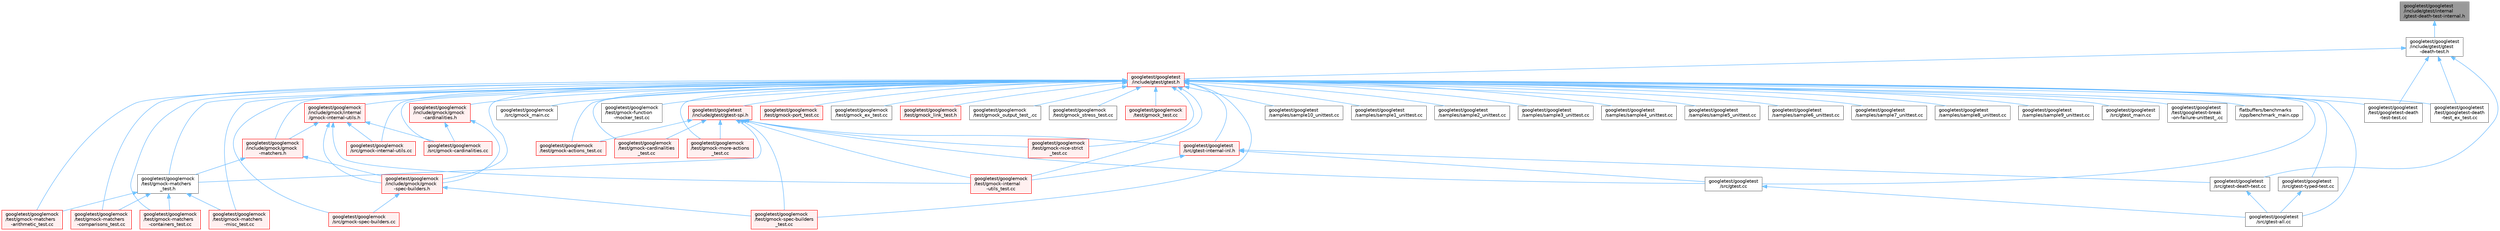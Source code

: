 digraph "googletest/googletest/include/gtest/internal/gtest-death-test-internal.h"
{
 // LATEX_PDF_SIZE
  bgcolor="transparent";
  edge [fontname=Helvetica,fontsize=10,labelfontname=Helvetica,labelfontsize=10];
  node [fontname=Helvetica,fontsize=10,shape=box,height=0.2,width=0.4];
  Node1 [id="Node000001",label="googletest/googletest\l/include/gtest/internal\l/gtest-death-test-internal.h",height=0.2,width=0.4,color="gray40", fillcolor="grey60", style="filled", fontcolor="black",tooltip=" "];
  Node1 -> Node2 [id="edge82_Node000001_Node000002",dir="back",color="steelblue1",style="solid",tooltip=" "];
  Node2 [id="Node000002",label="googletest/googletest\l/include/gtest/gtest\l-death-test.h",height=0.2,width=0.4,color="grey40", fillcolor="white", style="filled",URL="$gtest-death-test_8h.html",tooltip=" "];
  Node2 -> Node3 [id="edge83_Node000002_Node000003",dir="back",color="steelblue1",style="solid",tooltip=" "];
  Node3 [id="Node000003",label="googletest/googletest\l/include/gtest/gtest.h",height=0.2,width=0.4,color="red", fillcolor="#FFF0F0", style="filled",URL="$gtest_8h.html",tooltip=" "];
  Node3 -> Node4 [id="edge84_Node000003_Node000004",dir="back",color="steelblue1",style="solid",tooltip=" "];
  Node4 [id="Node000004",label="flatbuffers/benchmarks\l/cpp/benchmark_main.cpp",height=0.2,width=0.4,color="grey40", fillcolor="white", style="filled",URL="$benchmark__main_8cpp.html",tooltip=" "];
  Node3 -> Node5 [id="edge85_Node000003_Node000005",dir="back",color="steelblue1",style="solid",tooltip=" "];
  Node5 [id="Node000005",label="googletest/googlemock\l/include/gmock/gmock\l-cardinalities.h",height=0.2,width=0.4,color="red", fillcolor="#FFF0F0", style="filled",URL="$gmock-cardinalities_8h.html",tooltip=" "];
  Node5 -> Node6 [id="edge86_Node000005_Node000006",dir="back",color="steelblue1",style="solid",tooltip=" "];
  Node6 [id="Node000006",label="googletest/googlemock\l/include/gmock/gmock\l-spec-builders.h",height=0.2,width=0.4,color="red", fillcolor="#FFF0F0", style="filled",URL="$gmock-spec-builders_8h.html",tooltip=" "];
  Node6 -> Node11 [id="edge87_Node000006_Node000011",dir="back",color="steelblue1",style="solid",tooltip=" "];
  Node11 [id="Node000011",label="googletest/googlemock\l/src/gmock-spec-builders.cc",height=0.2,width=0.4,color="red", fillcolor="#FFF0F0", style="filled",URL="$gmock-spec-builders_8cc.html",tooltip=" "];
  Node6 -> Node27 [id="edge88_Node000006_Node000027",dir="back",color="steelblue1",style="solid",tooltip=" "];
  Node27 [id="Node000027",label="googletest/googlemock\l/test/gmock-spec-builders\l_test.cc",height=0.2,width=0.4,color="red", fillcolor="#FFF0F0", style="filled",URL="$gmock-spec-builders__test_8cc.html",tooltip=" "];
  Node5 -> Node37 [id="edge89_Node000005_Node000037",dir="back",color="steelblue1",style="solid",tooltip=" "];
  Node37 [id="Node000037",label="googletest/googlemock\l/src/gmock-cardinalities.cc",height=0.2,width=0.4,color="red", fillcolor="#FFF0F0", style="filled",URL="$gmock-cardinalities_8cc.html",tooltip=" "];
  Node3 -> Node38 [id="edge90_Node000003_Node000038",dir="back",color="steelblue1",style="solid",tooltip=" "];
  Node38 [id="Node000038",label="googletest/googlemock\l/include/gmock/gmock\l-matchers.h",height=0.2,width=0.4,color="red", fillcolor="#FFF0F0", style="filled",URL="$gmock-matchers_8h.html",tooltip=" "];
  Node38 -> Node6 [id="edge91_Node000038_Node000006",dir="back",color="steelblue1",style="solid",tooltip=" "];
  Node38 -> Node23 [id="edge92_Node000038_Node000023",dir="back",color="steelblue1",style="solid",tooltip=" "];
  Node23 [id="Node000023",label="googletest/googlemock\l/test/gmock-matchers\l_test.h",height=0.2,width=0.4,color="grey40", fillcolor="white", style="filled",URL="$gmock-matchers__test_8h.html",tooltip=" "];
  Node23 -> Node19 [id="edge93_Node000023_Node000019",dir="back",color="steelblue1",style="solid",tooltip=" "];
  Node19 [id="Node000019",label="googletest/googlemock\l/test/gmock-matchers\l-arithmetic_test.cc",height=0.2,width=0.4,color="red", fillcolor="#FFF0F0", style="filled",URL="$gmock-matchers-arithmetic__test_8cc.html",tooltip=" "];
  Node23 -> Node20 [id="edge94_Node000023_Node000020",dir="back",color="steelblue1",style="solid",tooltip=" "];
  Node20 [id="Node000020",label="googletest/googlemock\l/test/gmock-matchers\l-comparisons_test.cc",height=0.2,width=0.4,color="red", fillcolor="#FFF0F0", style="filled",URL="$gmock-matchers-comparisons__test_8cc.html",tooltip=" "];
  Node23 -> Node21 [id="edge95_Node000023_Node000021",dir="back",color="steelblue1",style="solid",tooltip=" "];
  Node21 [id="Node000021",label="googletest/googlemock\l/test/gmock-matchers\l-containers_test.cc",height=0.2,width=0.4,color="red", fillcolor="#FFF0F0", style="filled",URL="$gmock-matchers-containers__test_8cc.html",tooltip=" "];
  Node23 -> Node22 [id="edge96_Node000023_Node000022",dir="back",color="steelblue1",style="solid",tooltip=" "];
  Node22 [id="Node000022",label="googletest/googlemock\l/test/gmock-matchers\l-misc_test.cc",height=0.2,width=0.4,color="red", fillcolor="#FFF0F0", style="filled",URL="$gmock-matchers-misc__test_8cc.html",tooltip=" "];
  Node3 -> Node6 [id="edge97_Node000003_Node000006",dir="back",color="steelblue1",style="solid",tooltip=" "];
  Node3 -> Node41 [id="edge98_Node000003_Node000041",dir="back",color="steelblue1",style="solid",tooltip=" "];
  Node41 [id="Node000041",label="googletest/googlemock\l/include/gmock/internal\l/gmock-internal-utils.h",height=0.2,width=0.4,color="red", fillcolor="#FFF0F0", style="filled",URL="$gmock-internal-utils_8h.html",tooltip=" "];
  Node41 -> Node38 [id="edge99_Node000041_Node000038",dir="back",color="steelblue1",style="solid",tooltip=" "];
  Node41 -> Node6 [id="edge100_Node000041_Node000006",dir="back",color="steelblue1",style="solid",tooltip=" "];
  Node41 -> Node37 [id="edge101_Node000041_Node000037",dir="back",color="steelblue1",style="solid",tooltip=" "];
  Node41 -> Node10 [id="edge102_Node000041_Node000010",dir="back",color="steelblue1",style="solid",tooltip=" "];
  Node10 [id="Node000010",label="googletest/googlemock\l/src/gmock-internal-utils.cc",height=0.2,width=0.4,color="red", fillcolor="#FFF0F0", style="filled",URL="$gmock-internal-utils_8cc.html",tooltip=" "];
  Node41 -> Node18 [id="edge103_Node000041_Node000018",dir="back",color="steelblue1",style="solid",tooltip=" "];
  Node18 [id="Node000018",label="googletest/googlemock\l/test/gmock-internal\l-utils_test.cc",height=0.2,width=0.4,color="red", fillcolor="#FFF0F0", style="filled",URL="$gmock-internal-utils__test_8cc.html",tooltip=" "];
  Node3 -> Node37 [id="edge104_Node000003_Node000037",dir="back",color="steelblue1",style="solid",tooltip=" "];
  Node3 -> Node10 [id="edge105_Node000003_Node000010",dir="back",color="steelblue1",style="solid",tooltip=" "];
  Node3 -> Node11 [id="edge106_Node000003_Node000011",dir="back",color="steelblue1",style="solid",tooltip=" "];
  Node3 -> Node13 [id="edge107_Node000003_Node000013",dir="back",color="steelblue1",style="solid",tooltip=" "];
  Node13 [id="Node000013",label="googletest/googlemock\l/src/gmock_main.cc",height=0.2,width=0.4,color="grey40", fillcolor="white", style="filled",URL="$gmock__main_8cc.html",tooltip=" "];
  Node3 -> Node14 [id="edge108_Node000003_Node000014",dir="back",color="steelblue1",style="solid",tooltip=" "];
  Node14 [id="Node000014",label="googletest/googlemock\l/test/gmock-actions_test.cc",height=0.2,width=0.4,color="red", fillcolor="#FFF0F0", style="filled",URL="$gmock-actions__test_8cc.html",tooltip=" "];
  Node3 -> Node16 [id="edge109_Node000003_Node000016",dir="back",color="steelblue1",style="solid",tooltip=" "];
  Node16 [id="Node000016",label="googletest/googlemock\l/test/gmock-cardinalities\l_test.cc",height=0.2,width=0.4,color="red", fillcolor="#FFF0F0", style="filled",URL="$gmock-cardinalities__test_8cc.html",tooltip=" "];
  Node3 -> Node17 [id="edge110_Node000003_Node000017",dir="back",color="steelblue1",style="solid",tooltip=" "];
  Node17 [id="Node000017",label="googletest/googlemock\l/test/gmock-function\l-mocker_test.cc",height=0.2,width=0.4,color="grey40", fillcolor="white", style="filled",URL="$gmock-function-mocker__test_8cc.html",tooltip=" "];
  Node3 -> Node18 [id="edge111_Node000003_Node000018",dir="back",color="steelblue1",style="solid",tooltip=" "];
  Node3 -> Node19 [id="edge112_Node000003_Node000019",dir="back",color="steelblue1",style="solid",tooltip=" "];
  Node3 -> Node20 [id="edge113_Node000003_Node000020",dir="back",color="steelblue1",style="solid",tooltip=" "];
  Node3 -> Node21 [id="edge114_Node000003_Node000021",dir="back",color="steelblue1",style="solid",tooltip=" "];
  Node3 -> Node22 [id="edge115_Node000003_Node000022",dir="back",color="steelblue1",style="solid",tooltip=" "];
  Node3 -> Node23 [id="edge116_Node000003_Node000023",dir="back",color="steelblue1",style="solid",tooltip=" "];
  Node3 -> Node24 [id="edge117_Node000003_Node000024",dir="back",color="steelblue1",style="solid",tooltip=" "];
  Node24 [id="Node000024",label="googletest/googlemock\l/test/gmock-more-actions\l_test.cc",height=0.2,width=0.4,color="red", fillcolor="#FFF0F0", style="filled",URL="$gmock-more-actions__test_8cc.html",tooltip=" "];
  Node3 -> Node25 [id="edge118_Node000003_Node000025",dir="back",color="steelblue1",style="solid",tooltip=" "];
  Node25 [id="Node000025",label="googletest/googlemock\l/test/gmock-nice-strict\l_test.cc",height=0.2,width=0.4,color="red", fillcolor="#FFF0F0", style="filled",URL="$gmock-nice-strict__test_8cc.html",tooltip=" "];
  Node3 -> Node44 [id="edge119_Node000003_Node000044",dir="back",color="steelblue1",style="solid",tooltip=" "];
  Node44 [id="Node000044",label="googletest/googlemock\l/test/gmock-port_test.cc",height=0.2,width=0.4,color="red", fillcolor="#FFF0F0", style="filled",URL="$gmock-port__test_8cc.html",tooltip=" "];
  Node3 -> Node27 [id="edge120_Node000003_Node000027",dir="back",color="steelblue1",style="solid",tooltip=" "];
  Node3 -> Node28 [id="edge121_Node000003_Node000028",dir="back",color="steelblue1",style="solid",tooltip=" "];
  Node28 [id="Node000028",label="googletest/googlemock\l/test/gmock_ex_test.cc",height=0.2,width=0.4,color="grey40", fillcolor="white", style="filled",URL="$gmock__ex__test_8cc.html",tooltip=" "];
  Node3 -> Node30 [id="edge122_Node000003_Node000030",dir="back",color="steelblue1",style="solid",tooltip=" "];
  Node30 [id="Node000030",label="googletest/googlemock\l/test/gmock_link_test.h",height=0.2,width=0.4,color="red", fillcolor="#FFF0F0", style="filled",URL="$gmock__link__test_8h.html",tooltip=" "];
  Node3 -> Node33 [id="edge123_Node000003_Node000033",dir="back",color="steelblue1",style="solid",tooltip=" "];
  Node33 [id="Node000033",label="googletest/googlemock\l/test/gmock_output_test_.cc",height=0.2,width=0.4,color="grey40", fillcolor="white", style="filled",URL="$gmock__output__test___8cc.html",tooltip=" "];
  Node3 -> Node34 [id="edge124_Node000003_Node000034",dir="back",color="steelblue1",style="solid",tooltip=" "];
  Node34 [id="Node000034",label="googletest/googlemock\l/test/gmock_stress_test.cc",height=0.2,width=0.4,color="grey40", fillcolor="white", style="filled",URL="$gmock__stress__test_8cc.html",tooltip=" "];
  Node3 -> Node35 [id="edge125_Node000003_Node000035",dir="back",color="steelblue1",style="solid",tooltip=" "];
  Node35 [id="Node000035",label="googletest/googlemock\l/test/gmock_test.cc",height=0.2,width=0.4,color="red", fillcolor="#FFF0F0", style="filled",URL="$gmock__test_8cc.html",tooltip=" "];
  Node3 -> Node45 [id="edge126_Node000003_Node000045",dir="back",color="steelblue1",style="solid",tooltip=" "];
  Node45 [id="Node000045",label="googletest/googletest\l/include/gtest/gtest-spi.h",height=0.2,width=0.4,color="red", fillcolor="#FFF0F0", style="filled",URL="$gtest-spi_8h.html",tooltip=" "];
  Node45 -> Node14 [id="edge127_Node000045_Node000014",dir="back",color="steelblue1",style="solid",tooltip=" "];
  Node45 -> Node16 [id="edge128_Node000045_Node000016",dir="back",color="steelblue1",style="solid",tooltip=" "];
  Node45 -> Node18 [id="edge129_Node000045_Node000018",dir="back",color="steelblue1",style="solid",tooltip=" "];
  Node45 -> Node23 [id="edge130_Node000045_Node000023",dir="back",color="steelblue1",style="solid",tooltip=" "];
  Node45 -> Node24 [id="edge131_Node000045_Node000024",dir="back",color="steelblue1",style="solid",tooltip=" "];
  Node45 -> Node25 [id="edge132_Node000045_Node000025",dir="back",color="steelblue1",style="solid",tooltip=" "];
  Node45 -> Node27 [id="edge133_Node000045_Node000027",dir="back",color="steelblue1",style="solid",tooltip=" "];
  Node45 -> Node46 [id="edge134_Node000045_Node000046",dir="back",color="steelblue1",style="solid",tooltip=" "];
  Node46 [id="Node000046",label="googletest/googletest\l/src/gtest-internal-inl.h",height=0.2,width=0.4,color="red", fillcolor="#FFF0F0", style="filled",URL="$gtest-internal-inl_8h.html",tooltip=" "];
  Node46 -> Node18 [id="edge135_Node000046_Node000018",dir="back",color="steelblue1",style="solid",tooltip=" "];
  Node46 -> Node47 [id="edge136_Node000046_Node000047",dir="back",color="steelblue1",style="solid",tooltip=" "];
  Node47 [id="Node000047",label="googletest/googletest\l/src/gtest-death-test.cc",height=0.2,width=0.4,color="grey40", fillcolor="white", style="filled",URL="$gtest-death-test_8cc.html",tooltip=" "];
  Node47 -> Node48 [id="edge137_Node000047_Node000048",dir="back",color="steelblue1",style="solid",tooltip=" "];
  Node48 [id="Node000048",label="googletest/googletest\l/src/gtest-all.cc",height=0.2,width=0.4,color="grey40", fillcolor="white", style="filled",URL="$gtest-all_8cc.html",tooltip=" "];
  Node46 -> Node52 [id="edge138_Node000046_Node000052",dir="back",color="steelblue1",style="solid",tooltip=" "];
  Node52 [id="Node000052",label="googletest/googletest\l/src/gtest.cc",height=0.2,width=0.4,color="grey40", fillcolor="white", style="filled",URL="$gtest_8cc.html",tooltip=" "];
  Node52 -> Node48 [id="edge139_Node000052_Node000048",dir="back",color="steelblue1",style="solid",tooltip=" "];
  Node45 -> Node52 [id="edge140_Node000045_Node000052",dir="back",color="steelblue1",style="solid",tooltip=" "];
  Node3 -> Node66 [id="edge141_Node000003_Node000066",dir="back",color="steelblue1",style="solid",tooltip=" "];
  Node66 [id="Node000066",label="googletest/googletest\l/samples/sample10_unittest.cc",height=0.2,width=0.4,color="grey40", fillcolor="white", style="filled",URL="$sample10__unittest_8cc.html",tooltip=" "];
  Node3 -> Node67 [id="edge142_Node000003_Node000067",dir="back",color="steelblue1",style="solid",tooltip=" "];
  Node67 [id="Node000067",label="googletest/googletest\l/samples/sample1_unittest.cc",height=0.2,width=0.4,color="grey40", fillcolor="white", style="filled",URL="$sample1__unittest_8cc.html",tooltip=" "];
  Node3 -> Node68 [id="edge143_Node000003_Node000068",dir="back",color="steelblue1",style="solid",tooltip=" "];
  Node68 [id="Node000068",label="googletest/googletest\l/samples/sample2_unittest.cc",height=0.2,width=0.4,color="grey40", fillcolor="white", style="filled",URL="$sample2__unittest_8cc.html",tooltip=" "];
  Node3 -> Node69 [id="edge144_Node000003_Node000069",dir="back",color="steelblue1",style="solid",tooltip=" "];
  Node69 [id="Node000069",label="googletest/googletest\l/samples/sample3_unittest.cc",height=0.2,width=0.4,color="grey40", fillcolor="white", style="filled",URL="$sample3__unittest_8cc.html",tooltip=" "];
  Node3 -> Node70 [id="edge145_Node000003_Node000070",dir="back",color="steelblue1",style="solid",tooltip=" "];
  Node70 [id="Node000070",label="googletest/googletest\l/samples/sample4_unittest.cc",height=0.2,width=0.4,color="grey40", fillcolor="white", style="filled",URL="$sample4__unittest_8cc.html",tooltip=" "];
  Node3 -> Node71 [id="edge146_Node000003_Node000071",dir="back",color="steelblue1",style="solid",tooltip=" "];
  Node71 [id="Node000071",label="googletest/googletest\l/samples/sample5_unittest.cc",height=0.2,width=0.4,color="grey40", fillcolor="white", style="filled",URL="$sample5__unittest_8cc.html",tooltip=" "];
  Node3 -> Node72 [id="edge147_Node000003_Node000072",dir="back",color="steelblue1",style="solid",tooltip=" "];
  Node72 [id="Node000072",label="googletest/googletest\l/samples/sample6_unittest.cc",height=0.2,width=0.4,color="grey40", fillcolor="white", style="filled",URL="$sample6__unittest_8cc.html",tooltip=" "];
  Node3 -> Node73 [id="edge148_Node000003_Node000073",dir="back",color="steelblue1",style="solid",tooltip=" "];
  Node73 [id="Node000073",label="googletest/googletest\l/samples/sample7_unittest.cc",height=0.2,width=0.4,color="grey40", fillcolor="white", style="filled",URL="$sample7__unittest_8cc.html",tooltip=" "];
  Node3 -> Node74 [id="edge149_Node000003_Node000074",dir="back",color="steelblue1",style="solid",tooltip=" "];
  Node74 [id="Node000074",label="googletest/googletest\l/samples/sample8_unittest.cc",height=0.2,width=0.4,color="grey40", fillcolor="white", style="filled",URL="$sample8__unittest_8cc.html",tooltip=" "];
  Node3 -> Node75 [id="edge150_Node000003_Node000075",dir="back",color="steelblue1",style="solid",tooltip=" "];
  Node75 [id="Node000075",label="googletest/googletest\l/samples/sample9_unittest.cc",height=0.2,width=0.4,color="grey40", fillcolor="white", style="filled",URL="$sample9__unittest_8cc.html",tooltip=" "];
  Node3 -> Node48 [id="edge151_Node000003_Node000048",dir="back",color="steelblue1",style="solid",tooltip=" "];
  Node3 -> Node46 [id="edge152_Node000003_Node000046",dir="back",color="steelblue1",style="solid",tooltip=" "];
  Node3 -> Node76 [id="edge153_Node000003_Node000076",dir="back",color="steelblue1",style="solid",tooltip=" "];
  Node76 [id="Node000076",label="googletest/googletest\l/src/gtest-typed-test.cc",height=0.2,width=0.4,color="grey40", fillcolor="white", style="filled",URL="$gtest-typed-test_8cc.html",tooltip=" "];
  Node76 -> Node48 [id="edge154_Node000076_Node000048",dir="back",color="steelblue1",style="solid",tooltip=" "];
  Node3 -> Node52 [id="edge155_Node000003_Node000052",dir="back",color="steelblue1",style="solid",tooltip=" "];
  Node3 -> Node77 [id="edge156_Node000003_Node000077",dir="back",color="steelblue1",style="solid",tooltip=" "];
  Node77 [id="Node000077",label="googletest/googletest\l/src/gtest_main.cc",height=0.2,width=0.4,color="grey40", fillcolor="white", style="filled",URL="$gtest__main_8cc.html",tooltip=" "];
  Node3 -> Node78 [id="edge157_Node000003_Node000078",dir="back",color="steelblue1",style="solid",tooltip=" "];
  Node78 [id="Node000078",label="googletest/googletest\l/test/googletest-break\l-on-failure-unittest_.cc",height=0.2,width=0.4,color="grey40", fillcolor="white", style="filled",URL="$googletest-break-on-failure-unittest___8cc.html",tooltip=" "];
  Node3 -> Node80 [id="edge158_Node000003_Node000080",dir="back",color="steelblue1",style="solid",tooltip=" "];
  Node80 [id="Node000080",label="googletest/googletest\l/test/googletest-death\l-test-test.cc",height=0.2,width=0.4,color="grey40", fillcolor="white", style="filled",URL="$googletest-death-test-test_8cc.html",tooltip=" "];
  Node3 -> Node81 [id="edge159_Node000003_Node000081",dir="back",color="steelblue1",style="solid",tooltip=" "];
  Node81 [id="Node000081",label="googletest/googletest\l/test/googletest-death\l-test_ex_test.cc",height=0.2,width=0.4,color="grey40", fillcolor="white", style="filled",URL="$googletest-death-test__ex__test_8cc.html",tooltip=" "];
  Node2 -> Node47 [id="edge160_Node000002_Node000047",dir="back",color="steelblue1",style="solid",tooltip=" "];
  Node2 -> Node80 [id="edge161_Node000002_Node000080",dir="back",color="steelblue1",style="solid",tooltip=" "];
  Node2 -> Node81 [id="edge162_Node000002_Node000081",dir="back",color="steelblue1",style="solid",tooltip=" "];
}

